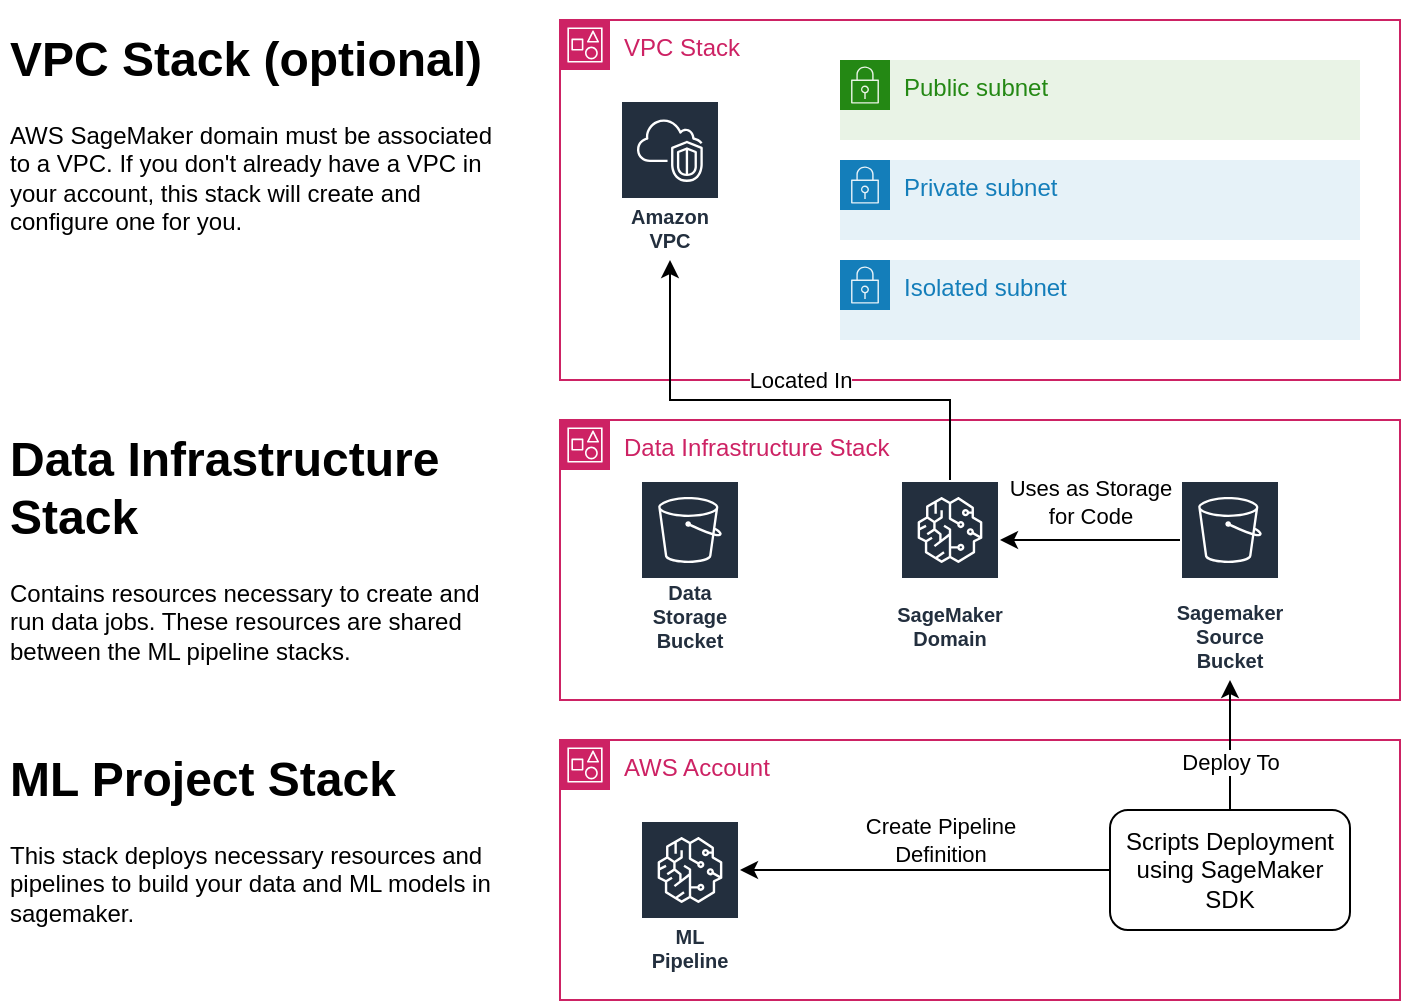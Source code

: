 <mxfile version="22.1.21" type="device" pages="2">
  <diagram name="Deployment Diagram" id="WBkRUHpCknDhiD7sVNyb">
    <mxGraphModel dx="1434" dy="834" grid="1" gridSize="10" guides="1" tooltips="1" connect="1" arrows="1" fold="1" page="1" pageScale="1" pageWidth="850" pageHeight="1100" math="0" shadow="0">
      <root>
        <mxCell id="0" />
        <mxCell id="1" parent="0" />
        <mxCell id="lpLrwy3M_kxQSl95uY4D-2" value="AWS Account" style="points=[[0,0],[0.25,0],[0.5,0],[0.75,0],[1,0],[1,0.25],[1,0.5],[1,0.75],[1,1],[0.75,1],[0.5,1],[0.25,1],[0,1],[0,0.75],[0,0.5],[0,0.25]];outlineConnect=0;gradientColor=none;html=1;whiteSpace=wrap;fontSize=12;fontStyle=0;container=1;pointerEvents=0;collapsible=0;recursiveResize=0;shape=mxgraph.aws4.group;grIcon=mxgraph.aws4.group_account;strokeColor=#CD2264;fillColor=none;verticalAlign=top;align=left;spacingLeft=30;fontColor=#CD2264;dashed=0;" parent="1" vertex="1">
          <mxGeometry x="320" y="400" width="420" height="130" as="geometry" />
        </mxCell>
        <mxCell id="yOoY6WkdSAHG-jYZnFAZ-18" value="ML Pipeline" style="sketch=0;outlineConnect=0;fontColor=#232F3E;gradientColor=none;strokeColor=#ffffff;fillColor=#232F3E;dashed=0;verticalLabelPosition=middle;verticalAlign=bottom;align=center;html=1;whiteSpace=wrap;fontSize=10;fontStyle=1;spacing=3;shape=mxgraph.aws4.productIcon;prIcon=mxgraph.aws4.sagemaker;" parent="lpLrwy3M_kxQSl95uY4D-2" vertex="1">
          <mxGeometry x="40" y="40" width="50" height="80" as="geometry" />
        </mxCell>
        <mxCell id="yOoY6WkdSAHG-jYZnFAZ-24" style="edgeStyle=orthogonalEdgeStyle;rounded=0;orthogonalLoop=1;jettySize=auto;html=1;" parent="lpLrwy3M_kxQSl95uY4D-2" source="yOoY6WkdSAHG-jYZnFAZ-19" target="yOoY6WkdSAHG-jYZnFAZ-18" edge="1">
          <mxGeometry relative="1" as="geometry">
            <Array as="points">
              <mxPoint x="130" y="65" />
              <mxPoint x="130" y="65" />
            </Array>
          </mxGeometry>
        </mxCell>
        <mxCell id="yOoY6WkdSAHG-jYZnFAZ-25" value="Create Pipeline &lt;br&gt;Definition" style="edgeLabel;html=1;align=center;verticalAlign=middle;resizable=0;points=[];labelBackgroundColor=none;" parent="yOoY6WkdSAHG-jYZnFAZ-24" vertex="1" connectable="0">
          <mxGeometry x="0.169" y="-1" relative="1" as="geometry">
            <mxPoint x="23" y="-14" as="offset" />
          </mxGeometry>
        </mxCell>
        <mxCell id="yOoY6WkdSAHG-jYZnFAZ-19" value="Scripts Deployment&lt;br&gt;using SageMaker SDK" style="rounded=1;whiteSpace=wrap;html=1;" parent="lpLrwy3M_kxQSl95uY4D-2" vertex="1">
          <mxGeometry x="275" y="35" width="120" height="60" as="geometry" />
        </mxCell>
        <mxCell id="yOoY6WkdSAHG-jYZnFAZ-1" value="&lt;h1&gt;Data Infrastructure Stack&lt;/h1&gt;&lt;p&gt;&lt;span style=&quot;background-color: initial;&quot;&gt;Contains resources necessary to create and run data jobs. These resources are shared between the ML pipeline stacks.&lt;/span&gt;&lt;/p&gt;" style="text;html=1;strokeColor=none;fillColor=none;spacing=5;spacingTop=-20;whiteSpace=wrap;overflow=hidden;rounded=0;" parent="1" vertex="1">
          <mxGeometry x="40" y="240" width="260" height="140" as="geometry" />
        </mxCell>
        <mxCell id="yOoY6WkdSAHG-jYZnFAZ-2" value="&lt;h1&gt;ML Project Stack&lt;/h1&gt;&lt;p&gt;This stack deploys necessary resources and pipelines to build your data and ML models in sagemaker.&lt;/p&gt;" style="text;html=1;strokeColor=none;fillColor=none;spacing=5;spacingTop=-20;whiteSpace=wrap;overflow=hidden;rounded=0;" parent="1" vertex="1">
          <mxGeometry x="40" y="400" width="260" height="120" as="geometry" />
        </mxCell>
        <mxCell id="yOoY6WkdSAHG-jYZnFAZ-3" value="&lt;h1&gt;VPC Stack (optional)&lt;/h1&gt;&lt;p&gt;&lt;span style=&quot;background-color: initial;&quot;&gt;AWS SageMaker domain must be associated to a VPC. If you don&#39;t already have a VPC in your account, this stack will create and configure one for you.&lt;/span&gt;&lt;/p&gt;" style="text;html=1;strokeColor=none;fillColor=none;spacing=5;spacingTop=-20;whiteSpace=wrap;overflow=hidden;rounded=0;" parent="1" vertex="1">
          <mxGeometry x="40" y="40" width="260" height="120" as="geometry" />
        </mxCell>
        <mxCell id="yOoY6WkdSAHG-jYZnFAZ-4" value="VPC Stack" style="points=[[0,0],[0.25,0],[0.5,0],[0.75,0],[1,0],[1,0.25],[1,0.5],[1,0.75],[1,1],[0.75,1],[0.5,1],[0.25,1],[0,1],[0,0.75],[0,0.5],[0,0.25]];outlineConnect=0;gradientColor=none;html=1;whiteSpace=wrap;fontSize=12;fontStyle=0;container=1;pointerEvents=0;collapsible=0;recursiveResize=0;shape=mxgraph.aws4.group;grIcon=mxgraph.aws4.group_account;strokeColor=#CD2264;fillColor=none;verticalAlign=top;align=left;spacingLeft=30;fontColor=#CD2264;dashed=0;" parent="1" vertex="1">
          <mxGeometry x="320" y="40" width="420" height="180" as="geometry" />
        </mxCell>
        <mxCell id="yOoY6WkdSAHG-jYZnFAZ-5" value="Amazon VPC" style="sketch=0;outlineConnect=0;fontColor=#232F3E;gradientColor=none;strokeColor=#ffffff;fillColor=#232F3E;dashed=0;verticalLabelPosition=middle;verticalAlign=bottom;align=center;html=1;whiteSpace=wrap;fontSize=10;fontStyle=1;spacing=3;shape=mxgraph.aws4.productIcon;prIcon=mxgraph.aws4.vpc;" parent="yOoY6WkdSAHG-jYZnFAZ-4" vertex="1">
          <mxGeometry x="30" y="40" width="50" height="80" as="geometry" />
        </mxCell>
        <mxCell id="yOoY6WkdSAHG-jYZnFAZ-6" value="Public subnet" style="points=[[0,0],[0.25,0],[0.5,0],[0.75,0],[1,0],[1,0.25],[1,0.5],[1,0.75],[1,1],[0.75,1],[0.5,1],[0.25,1],[0,1],[0,0.75],[0,0.5],[0,0.25]];outlineConnect=0;gradientColor=none;html=1;whiteSpace=wrap;fontSize=12;fontStyle=0;container=1;pointerEvents=0;collapsible=0;recursiveResize=0;shape=mxgraph.aws4.group;grIcon=mxgraph.aws4.group_security_group;grStroke=0;strokeColor=#248814;fillColor=#E9F3E6;verticalAlign=top;align=left;spacingLeft=30;fontColor=#248814;dashed=0;" parent="yOoY6WkdSAHG-jYZnFAZ-4" vertex="1">
          <mxGeometry x="140" y="20" width="260" height="40" as="geometry" />
        </mxCell>
        <mxCell id="yOoY6WkdSAHG-jYZnFAZ-7" value="Private subnet" style="points=[[0,0],[0.25,0],[0.5,0],[0.75,0],[1,0],[1,0.25],[1,0.5],[1,0.75],[1,1],[0.75,1],[0.5,1],[0.25,1],[0,1],[0,0.75],[0,0.5],[0,0.25]];outlineConnect=0;gradientColor=none;html=1;whiteSpace=wrap;fontSize=12;fontStyle=0;container=1;pointerEvents=0;collapsible=0;recursiveResize=0;shape=mxgraph.aws4.group;grIcon=mxgraph.aws4.group_security_group;grStroke=0;strokeColor=#147EBA;fillColor=#E6F2F8;verticalAlign=top;align=left;spacingLeft=30;fontColor=#147EBA;dashed=0;" parent="yOoY6WkdSAHG-jYZnFAZ-4" vertex="1">
          <mxGeometry x="140" y="70" width="260" height="40" as="geometry" />
        </mxCell>
        <mxCell id="yOoY6WkdSAHG-jYZnFAZ-8" value="Isolated subnet" style="points=[[0,0],[0.25,0],[0.5,0],[0.75,0],[1,0],[1,0.25],[1,0.5],[1,0.75],[1,1],[0.75,1],[0.5,1],[0.25,1],[0,1],[0,0.75],[0,0.5],[0,0.25]];outlineConnect=0;gradientColor=none;html=1;whiteSpace=wrap;fontSize=12;fontStyle=0;container=1;pointerEvents=0;collapsible=0;recursiveResize=0;shape=mxgraph.aws4.group;grIcon=mxgraph.aws4.group_security_group;grStroke=0;strokeColor=#147EBA;fillColor=#E6F2F8;verticalAlign=top;align=left;spacingLeft=30;fontColor=#147EBA;dashed=0;" parent="yOoY6WkdSAHG-jYZnFAZ-4" vertex="1">
          <mxGeometry x="140" y="120" width="260" height="40" as="geometry" />
        </mxCell>
        <mxCell id="yOoY6WkdSAHG-jYZnFAZ-10" value="Data Infrastructure Stack" style="points=[[0,0],[0.25,0],[0.5,0],[0.75,0],[1,0],[1,0.25],[1,0.5],[1,0.75],[1,1],[0.75,1],[0.5,1],[0.25,1],[0,1],[0,0.75],[0,0.5],[0,0.25]];outlineConnect=0;gradientColor=none;html=1;whiteSpace=wrap;fontSize=12;fontStyle=0;container=1;pointerEvents=0;collapsible=0;recursiveResize=0;shape=mxgraph.aws4.group;grIcon=mxgraph.aws4.group_account;strokeColor=#CD2264;fillColor=none;verticalAlign=top;align=left;spacingLeft=30;fontColor=#CD2264;dashed=0;" parent="1" vertex="1">
          <mxGeometry x="320" y="240" width="420" height="140" as="geometry" />
        </mxCell>
        <mxCell id="yOoY6WkdSAHG-jYZnFAZ-11" value="Data Storage Bucket" style="sketch=0;outlineConnect=0;fontColor=#232F3E;gradientColor=none;strokeColor=#ffffff;fillColor=#232F3E;dashed=0;verticalLabelPosition=middle;verticalAlign=bottom;align=center;html=1;whiteSpace=wrap;fontSize=10;fontStyle=1;spacing=3;shape=mxgraph.aws4.productIcon;prIcon=mxgraph.aws4.s3;" parent="yOoY6WkdSAHG-jYZnFAZ-10" vertex="1">
          <mxGeometry x="40" y="30" width="50" height="90" as="geometry" />
        </mxCell>
        <mxCell id="yOoY6WkdSAHG-jYZnFAZ-12" value="SageMaker Domain" style="sketch=0;outlineConnect=0;fontColor=#232F3E;gradientColor=none;strokeColor=#ffffff;fillColor=#232F3E;dashed=0;verticalLabelPosition=middle;verticalAlign=bottom;align=center;html=1;whiteSpace=wrap;fontSize=10;fontStyle=1;spacing=3;shape=mxgraph.aws4.productIcon;prIcon=mxgraph.aws4.sagemaker;" parent="yOoY6WkdSAHG-jYZnFAZ-10" vertex="1">
          <mxGeometry x="170" y="30" width="50" height="88.5" as="geometry" />
        </mxCell>
        <mxCell id="yOoY6WkdSAHG-jYZnFAZ-13" style="edgeStyle=orthogonalEdgeStyle;rounded=0;orthogonalLoop=1;jettySize=auto;html=1;" parent="yOoY6WkdSAHG-jYZnFAZ-10" source="yOoY6WkdSAHG-jYZnFAZ-14" target="yOoY6WkdSAHG-jYZnFAZ-12" edge="1">
          <mxGeometry relative="1" as="geometry">
            <Array as="points">
              <mxPoint x="260" y="60" />
              <mxPoint x="260" y="60" />
            </Array>
          </mxGeometry>
        </mxCell>
        <mxCell id="yOoY6WkdSAHG-jYZnFAZ-28" value="Uses as Storage&lt;br&gt;for Code" style="edgeLabel;html=1;align=center;verticalAlign=middle;resizable=0;points=[];" parent="yOoY6WkdSAHG-jYZnFAZ-13" vertex="1" connectable="0">
          <mxGeometry x="-0.271" y="-1" relative="1" as="geometry">
            <mxPoint x="-12" y="-18" as="offset" />
          </mxGeometry>
        </mxCell>
        <mxCell id="yOoY6WkdSAHG-jYZnFAZ-14" value="Sagemaker&lt;br&gt;Source Bucket" style="sketch=0;outlineConnect=0;fontColor=#232F3E;gradientColor=none;strokeColor=#ffffff;fillColor=#232F3E;dashed=0;verticalLabelPosition=middle;verticalAlign=bottom;align=center;html=1;whiteSpace=wrap;fontSize=10;fontStyle=1;spacing=3;shape=mxgraph.aws4.productIcon;prIcon=mxgraph.aws4.s3;" parent="yOoY6WkdSAHG-jYZnFAZ-10" vertex="1">
          <mxGeometry x="310" y="30" width="50" height="100" as="geometry" />
        </mxCell>
        <mxCell id="yOoY6WkdSAHG-jYZnFAZ-21" style="edgeStyle=orthogonalEdgeStyle;rounded=0;orthogonalLoop=1;jettySize=auto;html=1;" parent="1" source="yOoY6WkdSAHG-jYZnFAZ-19" target="yOoY6WkdSAHG-jYZnFAZ-14" edge="1">
          <mxGeometry relative="1" as="geometry" />
        </mxCell>
        <mxCell id="yOoY6WkdSAHG-jYZnFAZ-22" value="Deploy To" style="edgeLabel;html=1;align=center;verticalAlign=middle;resizable=0;points=[];" parent="yOoY6WkdSAHG-jYZnFAZ-21" vertex="1" connectable="0">
          <mxGeometry x="-0.056" y="-2" relative="1" as="geometry">
            <mxPoint x="-2" y="6" as="offset" />
          </mxGeometry>
        </mxCell>
        <mxCell id="yOoY6WkdSAHG-jYZnFAZ-26" style="edgeStyle=orthogonalEdgeStyle;rounded=0;orthogonalLoop=1;jettySize=auto;html=1;" parent="1" source="yOoY6WkdSAHG-jYZnFAZ-12" target="yOoY6WkdSAHG-jYZnFAZ-5" edge="1">
          <mxGeometry relative="1" as="geometry">
            <Array as="points">
              <mxPoint x="515" y="230" />
              <mxPoint x="375" y="230" />
            </Array>
          </mxGeometry>
        </mxCell>
        <mxCell id="yOoY6WkdSAHG-jYZnFAZ-27" value="Located In" style="edgeLabel;html=1;align=center;verticalAlign=middle;resizable=0;points=[];" parent="yOoY6WkdSAHG-jYZnFAZ-26" vertex="1" connectable="0">
          <mxGeometry x="-0.312" y="-2" relative="1" as="geometry">
            <mxPoint x="-29" y="-8" as="offset" />
          </mxGeometry>
        </mxCell>
      </root>
    </mxGraphModel>
  </diagram>
  <diagram id="rmC3b6iuNlhqnr8y_6fG" name="Deployment Flow">
    <mxGraphModel dx="819" dy="477" grid="1" gridSize="10" guides="1" tooltips="1" connect="1" arrows="1" fold="1" page="1" pageScale="1" pageWidth="850" pageHeight="1100" math="0" shadow="0">
      <root>
        <mxCell id="0" />
        <mxCell id="1" parent="0" />
        <mxCell id="Mcwlu-TL0VABgnIYWSKj-13" value="Deployment Flow" style="fillColor=none;strokeColor=#5A6C86;dashed=1;verticalAlign=top;fontStyle=0;fontColor=#5A6C86;whiteSpace=wrap;html=1;" parent="1" vertex="1">
          <mxGeometry x="110" y="50" width="530" height="230" as="geometry" />
        </mxCell>
        <mxCell id="Mcwlu-TL0VABgnIYWSKj-2" style="edgeStyle=orthogonalEdgeStyle;rounded=0;orthogonalLoop=1;jettySize=auto;html=1;entryX=0.5;entryY=0;entryDx=0;entryDy=0;" parent="1" source="oypW1SamD3mnFrEO3CbZ-1" target="Mcwlu-TL0VABgnIYWSKj-1" edge="1">
          <mxGeometry relative="1" as="geometry">
            <Array as="points">
              <mxPoint x="400" y="140" />
              <mxPoint x="220" y="140" />
            </Array>
          </mxGeometry>
        </mxCell>
        <mxCell id="Mcwlu-TL0VABgnIYWSKj-8" value="1. Configuration" style="edgeLabel;html=1;align=center;verticalAlign=middle;resizable=0;points=[];" parent="Mcwlu-TL0VABgnIYWSKj-2" vertex="1" connectable="0">
          <mxGeometry x="-0.198" y="1" relative="1" as="geometry">
            <mxPoint x="-12" y="-11" as="offset" />
          </mxGeometry>
        </mxCell>
        <mxCell id="Mcwlu-TL0VABgnIYWSKj-5" style="edgeStyle=orthogonalEdgeStyle;rounded=0;orthogonalLoop=1;jettySize=auto;html=1;entryX=0;entryY=0.5;entryDx=0;entryDy=0;" parent="1" source="oypW1SamD3mnFrEO3CbZ-1" target="Mcwlu-TL0VABgnIYWSKj-4" edge="1">
          <mxGeometry relative="1" as="geometry" />
        </mxCell>
        <mxCell id="Mcwlu-TL0VABgnIYWSKj-11" value="4. Deploy&lt;br&gt;Stack" style="edgeLabel;html=1;align=center;verticalAlign=middle;resizable=0;points=[];" parent="Mcwlu-TL0VABgnIYWSKj-5" vertex="1" connectable="0">
          <mxGeometry x="-0.338" y="1" relative="1" as="geometry">
            <mxPoint x="-3" y="-21" as="offset" />
          </mxGeometry>
        </mxCell>
        <mxCell id="oypW1SamD3mnFrEO3CbZ-1" value="AWS CDK&lt;br&gt;ML Project" style="rounded=1;whiteSpace=wrap;html=1;" parent="1" vertex="1">
          <mxGeometry x="360" y="150" width="80" height="40" as="geometry" />
        </mxCell>
        <mxCell id="Mcwlu-TL0VABgnIYWSKj-3" style="edgeStyle=orthogonalEdgeStyle;rounded=0;orthogonalLoop=1;jettySize=auto;html=1;entryX=0.5;entryY=1;entryDx=0;entryDy=0;" parent="1" source="Mcwlu-TL0VABgnIYWSKj-1" target="oypW1SamD3mnFrEO3CbZ-1" edge="1">
          <mxGeometry relative="1" as="geometry">
            <Array as="points">
              <mxPoint x="220" y="210" />
              <mxPoint x="400" y="210" />
            </Array>
          </mxGeometry>
        </mxCell>
        <mxCell id="Mcwlu-TL0VABgnIYWSKj-9" value="3. Pipeline Definition" style="edgeLabel;html=1;align=center;verticalAlign=middle;resizable=0;points=[];" parent="Mcwlu-TL0VABgnIYWSKj-3" vertex="1" connectable="0">
          <mxGeometry x="-0.045" relative="1" as="geometry">
            <mxPoint x="5" y="-10" as="offset" />
          </mxGeometry>
        </mxCell>
        <mxCell id="Mcwlu-TL0VABgnIYWSKj-7" style="edgeStyle=orthogonalEdgeStyle;rounded=0;orthogonalLoop=1;jettySize=auto;html=1;entryX=0;entryY=0.5;entryDx=0;entryDy=0;" parent="1" source="Mcwlu-TL0VABgnIYWSKj-1" target="Mcwlu-TL0VABgnIYWSKj-6" edge="1">
          <mxGeometry relative="1" as="geometry">
            <Array as="points">
              <mxPoint x="210" y="245" />
            </Array>
          </mxGeometry>
        </mxCell>
        <mxCell id="Mcwlu-TL0VABgnIYWSKj-10" value="2. Scripts and Resources" style="edgeLabel;html=1;align=center;verticalAlign=middle;resizable=0;points=[];" parent="Mcwlu-TL0VABgnIYWSKj-7" vertex="1" connectable="0">
          <mxGeometry x="0.343" y="2" relative="1" as="geometry">
            <mxPoint x="-77" y="-13" as="offset" />
          </mxGeometry>
        </mxCell>
        <mxCell id="Mcwlu-TL0VABgnIYWSKj-1" value="SageMaker SDK" style="rounded=1;whiteSpace=wrap;html=1;" parent="1" vertex="1">
          <mxGeometry x="160" y="170" width="120" height="20" as="geometry" />
        </mxCell>
        <mxCell id="Mcwlu-TL0VABgnIYWSKj-4" value="CloudFormation" style="rounded=1;whiteSpace=wrap;html=1;" parent="1" vertex="1">
          <mxGeometry x="500" y="155" width="100" height="30" as="geometry" />
        </mxCell>
        <mxCell id="Mcwlu-TL0VABgnIYWSKj-6" value="Source S3 Bucket" style="rounded=1;whiteSpace=wrap;html=1;" parent="1" vertex="1">
          <mxGeometry x="500" y="230" width="100" height="30" as="geometry" />
        </mxCell>
        <mxCell id="Mcwlu-TL0VABgnIYWSKj-12" value="AWS Cloud" style="points=[[0,0],[0.25,0],[0.5,0],[0.75,0],[1,0],[1,0.25],[1,0.5],[1,0.75],[1,1],[0.75,1],[0.5,1],[0.25,1],[0,1],[0,0.75],[0,0.5],[0,0.25]];outlineConnect=0;gradientColor=none;html=1;whiteSpace=wrap;fontSize=12;fontStyle=0;container=1;pointerEvents=0;collapsible=0;recursiveResize=0;shape=mxgraph.aws4.group;grIcon=mxgraph.aws4.group_aws_cloud_alt;strokeColor=#232F3E;fillColor=none;verticalAlign=top;align=left;spacingLeft=30;fontColor=#232F3E;dashed=0;" parent="1" vertex="1">
          <mxGeometry x="485" y="112" width="140" height="160" as="geometry" />
        </mxCell>
        <mxCell id="Mcwlu-TL0VABgnIYWSKj-14" value="Start" style="ellipse;whiteSpace=wrap;html=1;aspect=fixed;" parent="1" vertex="1">
          <mxGeometry x="400" y="90" width="40" height="40" as="geometry" />
        </mxCell>
        <mxCell id="Mcwlu-TL0VABgnIYWSKj-15" style="edgeStyle=orthogonalEdgeStyle;rounded=0;orthogonalLoop=1;jettySize=auto;html=1;entryX=0.75;entryY=0;entryDx=0;entryDy=0;" parent="1" source="Mcwlu-TL0VABgnIYWSKj-14" target="oypW1SamD3mnFrEO3CbZ-1" edge="1">
          <mxGeometry relative="1" as="geometry" />
        </mxCell>
      </root>
    </mxGraphModel>
  </diagram>
</mxfile>
